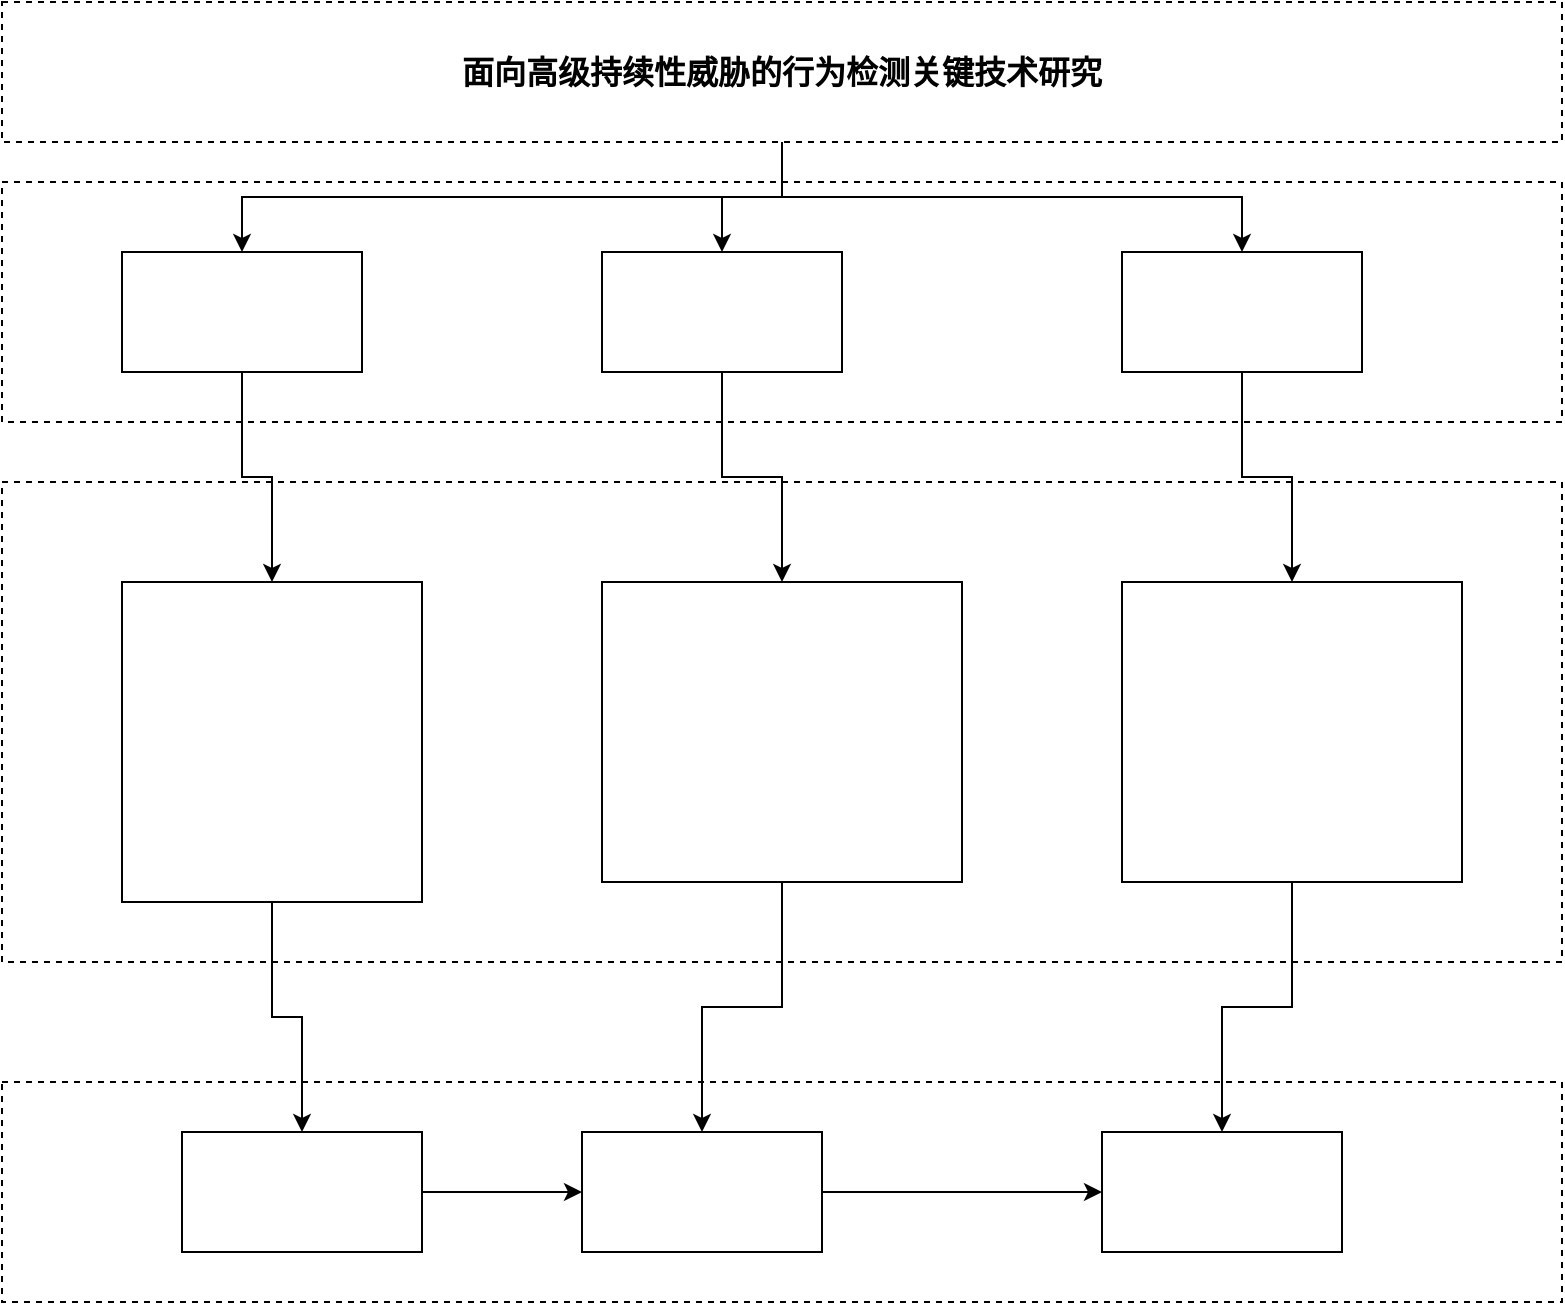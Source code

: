 <mxfile version="26.0.11">
  <diagram id="31b32b95-0358-9bc7-6ba0-a27c054ed1a7" name="Page-1">
    <mxGraphModel dx="1189" dy="1021" grid="1" gridSize="10" guides="1" tooltips="1" connect="1" arrows="1" fold="1" page="1" pageScale="1" pageWidth="827" pageHeight="1169" background="none" math="0" shadow="0">
      <root>
        <mxCell id="0" />
        <mxCell id="1" parent="0" />
        <mxCell id="medj744ytxk-ZfBOXQ-K-96" value="" style="rounded=0;whiteSpace=wrap;html=1;dashed=1;fontSize=16;fontStyle=1" vertex="1" parent="1">
          <mxGeometry x="340" y="200" width="780" height="120" as="geometry" />
        </mxCell>
        <mxCell id="medj744ytxk-ZfBOXQ-K-104" value="" style="rounded=0;whiteSpace=wrap;html=1;dashed=1;fontSize=16;fontStyle=1" vertex="1" parent="1">
          <mxGeometry x="340" y="650" width="780" height="110" as="geometry" />
        </mxCell>
        <mxCell id="medj744ytxk-ZfBOXQ-K-108" style="edgeStyle=orthogonalEdgeStyle;rounded=0;orthogonalLoop=1;jettySize=auto;html=1;entryX=0.5;entryY=0;entryDx=0;entryDy=0;" edge="1" parent="1" source="medj744ytxk-ZfBOXQ-K-95" target="medj744ytxk-ZfBOXQ-K-106">
          <mxGeometry relative="1" as="geometry" />
        </mxCell>
        <mxCell id="medj744ytxk-ZfBOXQ-K-109" style="edgeStyle=orthogonalEdgeStyle;rounded=0;orthogonalLoop=1;jettySize=auto;html=1;exitX=0.5;exitY=1;exitDx=0;exitDy=0;" edge="1" parent="1" source="medj744ytxk-ZfBOXQ-K-95" target="medj744ytxk-ZfBOXQ-K-105">
          <mxGeometry relative="1" as="geometry" />
        </mxCell>
        <mxCell id="medj744ytxk-ZfBOXQ-K-110" style="edgeStyle=orthogonalEdgeStyle;rounded=0;orthogonalLoop=1;jettySize=auto;html=1;exitX=0.5;exitY=1;exitDx=0;exitDy=0;" edge="1" parent="1" source="medj744ytxk-ZfBOXQ-K-95" target="medj744ytxk-ZfBOXQ-K-107">
          <mxGeometry relative="1" as="geometry" />
        </mxCell>
        <mxCell id="medj744ytxk-ZfBOXQ-K-95" value="面向高级持续性威胁的行为检测关键技术研究" style="rounded=0;whiteSpace=wrap;html=1;dashed=1;fontSize=16;fontStyle=1" vertex="1" parent="1">
          <mxGeometry x="340" y="110" width="780" height="70" as="geometry" />
        </mxCell>
        <mxCell id="medj744ytxk-ZfBOXQ-K-97" value="" style="rounded=0;whiteSpace=wrap;html=1;dashed=1;fontSize=16;fontStyle=1" vertex="1" parent="1">
          <mxGeometry x="340" y="350" width="780" height="240" as="geometry" />
        </mxCell>
        <mxCell id="medj744ytxk-ZfBOXQ-K-118" style="edgeStyle=orthogonalEdgeStyle;rounded=0;orthogonalLoop=1;jettySize=auto;html=1;" edge="1" parent="1" source="medj744ytxk-ZfBOXQ-K-98" target="medj744ytxk-ZfBOXQ-K-102">
          <mxGeometry relative="1" as="geometry" />
        </mxCell>
        <mxCell id="medj744ytxk-ZfBOXQ-K-98" value="" style="rounded=0;whiteSpace=wrap;html=1;" vertex="1" parent="1">
          <mxGeometry x="430" y="675" width="120" height="60" as="geometry" />
        </mxCell>
        <mxCell id="medj744ytxk-ZfBOXQ-K-114" style="edgeStyle=orthogonalEdgeStyle;rounded=0;orthogonalLoop=1;jettySize=auto;html=1;entryX=0.5;entryY=0;entryDx=0;entryDy=0;" edge="1" parent="1" source="medj744ytxk-ZfBOXQ-K-99" target="medj744ytxk-ZfBOXQ-K-98">
          <mxGeometry relative="1" as="geometry" />
        </mxCell>
        <mxCell id="medj744ytxk-ZfBOXQ-K-99" value="" style="rounded=0;whiteSpace=wrap;html=1;" vertex="1" parent="1">
          <mxGeometry x="400" y="400" width="150" height="160" as="geometry" />
        </mxCell>
        <mxCell id="medj744ytxk-ZfBOXQ-K-115" value="" style="edgeStyle=orthogonalEdgeStyle;rounded=0;orthogonalLoop=1;jettySize=auto;html=1;" edge="1" parent="1" source="medj744ytxk-ZfBOXQ-K-100" target="medj744ytxk-ZfBOXQ-K-102">
          <mxGeometry relative="1" as="geometry" />
        </mxCell>
        <mxCell id="medj744ytxk-ZfBOXQ-K-100" value="" style="rounded=0;whiteSpace=wrap;html=1;" vertex="1" parent="1">
          <mxGeometry x="640" y="400" width="180" height="150" as="geometry" />
        </mxCell>
        <mxCell id="medj744ytxk-ZfBOXQ-K-116" style="edgeStyle=orthogonalEdgeStyle;rounded=0;orthogonalLoop=1;jettySize=auto;html=1;" edge="1" parent="1" source="medj744ytxk-ZfBOXQ-K-101" target="medj744ytxk-ZfBOXQ-K-103">
          <mxGeometry relative="1" as="geometry" />
        </mxCell>
        <mxCell id="medj744ytxk-ZfBOXQ-K-101" value="" style="rounded=0;whiteSpace=wrap;html=1;" vertex="1" parent="1">
          <mxGeometry x="900" y="400" width="170" height="150" as="geometry" />
        </mxCell>
        <mxCell id="medj744ytxk-ZfBOXQ-K-119" style="edgeStyle=orthogonalEdgeStyle;rounded=0;orthogonalLoop=1;jettySize=auto;html=1;entryX=0;entryY=0.5;entryDx=0;entryDy=0;" edge="1" parent="1" source="medj744ytxk-ZfBOXQ-K-102" target="medj744ytxk-ZfBOXQ-K-103">
          <mxGeometry relative="1" as="geometry" />
        </mxCell>
        <mxCell id="medj744ytxk-ZfBOXQ-K-102" value="" style="rounded=0;whiteSpace=wrap;html=1;" vertex="1" parent="1">
          <mxGeometry x="630" y="675" width="120" height="60" as="geometry" />
        </mxCell>
        <mxCell id="medj744ytxk-ZfBOXQ-K-103" value="" style="rounded=0;whiteSpace=wrap;html=1;" vertex="1" parent="1">
          <mxGeometry x="890" y="675" width="120" height="60" as="geometry" />
        </mxCell>
        <mxCell id="medj744ytxk-ZfBOXQ-K-111" style="edgeStyle=orthogonalEdgeStyle;rounded=0;orthogonalLoop=1;jettySize=auto;html=1;exitX=0.5;exitY=1;exitDx=0;exitDy=0;" edge="1" parent="1" source="medj744ytxk-ZfBOXQ-K-105" target="medj744ytxk-ZfBOXQ-K-99">
          <mxGeometry relative="1" as="geometry" />
        </mxCell>
        <mxCell id="medj744ytxk-ZfBOXQ-K-105" value="" style="rounded=0;whiteSpace=wrap;html=1;" vertex="1" parent="1">
          <mxGeometry x="400" y="235" width="120" height="60" as="geometry" />
        </mxCell>
        <mxCell id="medj744ytxk-ZfBOXQ-K-112" style="edgeStyle=orthogonalEdgeStyle;rounded=0;orthogonalLoop=1;jettySize=auto;html=1;" edge="1" parent="1" source="medj744ytxk-ZfBOXQ-K-106" target="medj744ytxk-ZfBOXQ-K-100">
          <mxGeometry relative="1" as="geometry" />
        </mxCell>
        <mxCell id="medj744ytxk-ZfBOXQ-K-106" value="" style="rounded=0;whiteSpace=wrap;html=1;" vertex="1" parent="1">
          <mxGeometry x="640" y="235" width="120" height="60" as="geometry" />
        </mxCell>
        <mxCell id="medj744ytxk-ZfBOXQ-K-113" style="edgeStyle=orthogonalEdgeStyle;rounded=0;orthogonalLoop=1;jettySize=auto;html=1;entryX=0.5;entryY=0;entryDx=0;entryDy=0;" edge="1" parent="1" source="medj744ytxk-ZfBOXQ-K-107" target="medj744ytxk-ZfBOXQ-K-101">
          <mxGeometry relative="1" as="geometry" />
        </mxCell>
        <mxCell id="medj744ytxk-ZfBOXQ-K-107" value="" style="rounded=0;whiteSpace=wrap;html=1;" vertex="1" parent="1">
          <mxGeometry x="900" y="235" width="120" height="60" as="geometry" />
        </mxCell>
      </root>
    </mxGraphModel>
  </diagram>
</mxfile>
